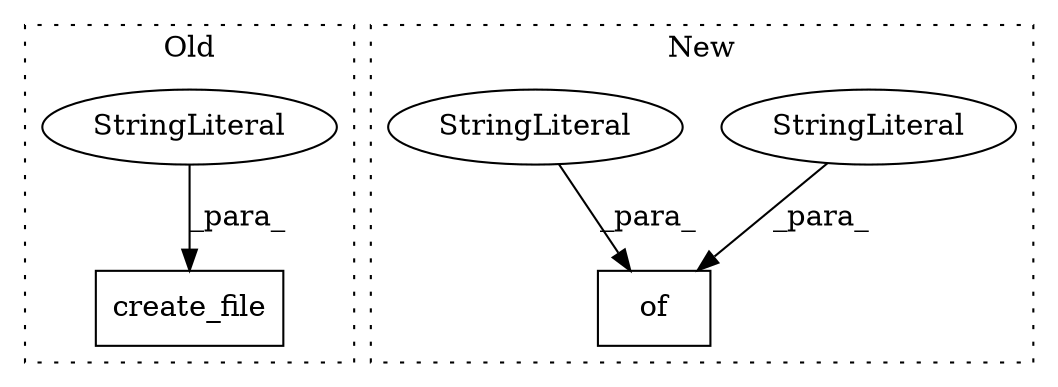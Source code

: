 digraph G {
subgraph cluster0 {
1 [label="create_file" a="32" s="1369,1395" l="12,1" shape="box"];
4 [label="StringLiteral" a="45" s="1381" l="14" shape="ellipse"];
label = "Old";
style="dotted";
}
subgraph cluster1 {
2 [label="of" a="32" s="1385,2128" l="3,1" shape="box"];
3 [label="StringLiteral" a="45" s="1406" l="14" shape="ellipse"];
5 [label="StringLiteral" a="45" s="1823" l="28" shape="ellipse"];
label = "New";
style="dotted";
}
3 -> 2 [label="_para_"];
4 -> 1 [label="_para_"];
5 -> 2 [label="_para_"];
}